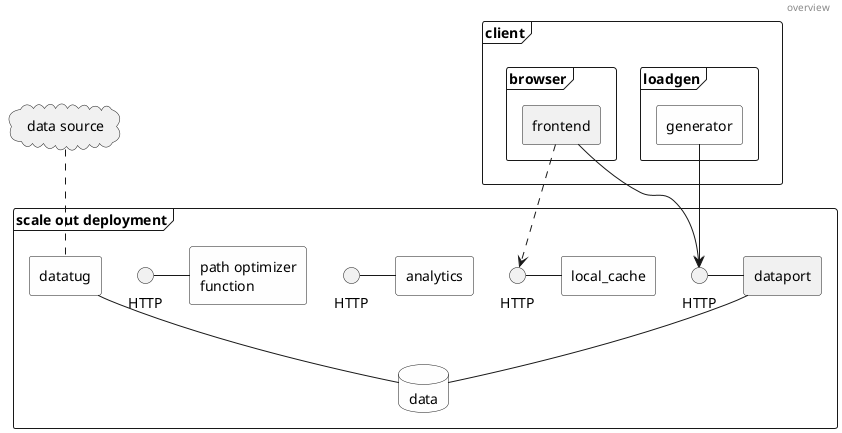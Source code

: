 @startuml
'https://plantuml.com/deployment-diagram
skinparam monochrome true
header overview

cloud "data source" as src

frame "scale out deployment" {
  agent dataport
  interface HTTP as dpep
  dataport -left- dpep
  agent datatug #fefefe
  agent local_cache #fefefe
  interface HTTP as lcep
  local_cache -left- lcep
  agent analytics #fefefe
  interface HTTP as aep
  analytics -left- aep
  agent "path optimizer\nfunction" as po #fefefe
  interface HTTP as poep
  po -left- poep
  database data #fefefe
  dataport -- data
  datatug -- data
  datatug .up. src
}

frame client {
  frame browser {
    agent frontend
    frontend -down-> dpep
    frontend .down.> lcep
  }
  frame loadgen {
    agent generator #fefefe
    generator -down-> dpep
  }
}

@enduml
